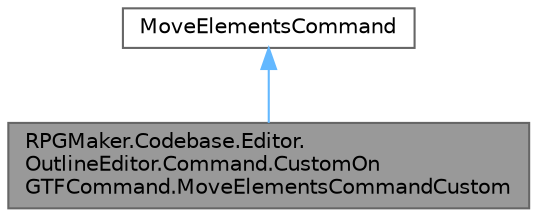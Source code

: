 digraph "RPGMaker.Codebase.Editor.OutlineEditor.Command.CustomOnGTFCommand.MoveElementsCommandCustom"
{
 // LATEX_PDF_SIZE
  bgcolor="transparent";
  edge [fontname=Helvetica,fontsize=10,labelfontname=Helvetica,labelfontsize=10];
  node [fontname=Helvetica,fontsize=10,shape=box,height=0.2,width=0.4];
  Node1 [id="Node000001",label="RPGMaker.Codebase.Editor.\lOutlineEditor.Command.CustomOn\lGTFCommand.MoveElementsCommandCustom",height=0.2,width=0.4,color="gray40", fillcolor="grey60", style="filled", fontcolor="black",tooltip="😁 移動要素命令カスタム"];
  Node2 -> Node1 [id="edge1_Node000001_Node000002",dir="back",color="steelblue1",style="solid",tooltip=" "];
  Node2 [id="Node000002",label="MoveElementsCommand",height=0.2,width=0.4,color="gray40", fillcolor="white", style="filled",tooltip=" "];
}
